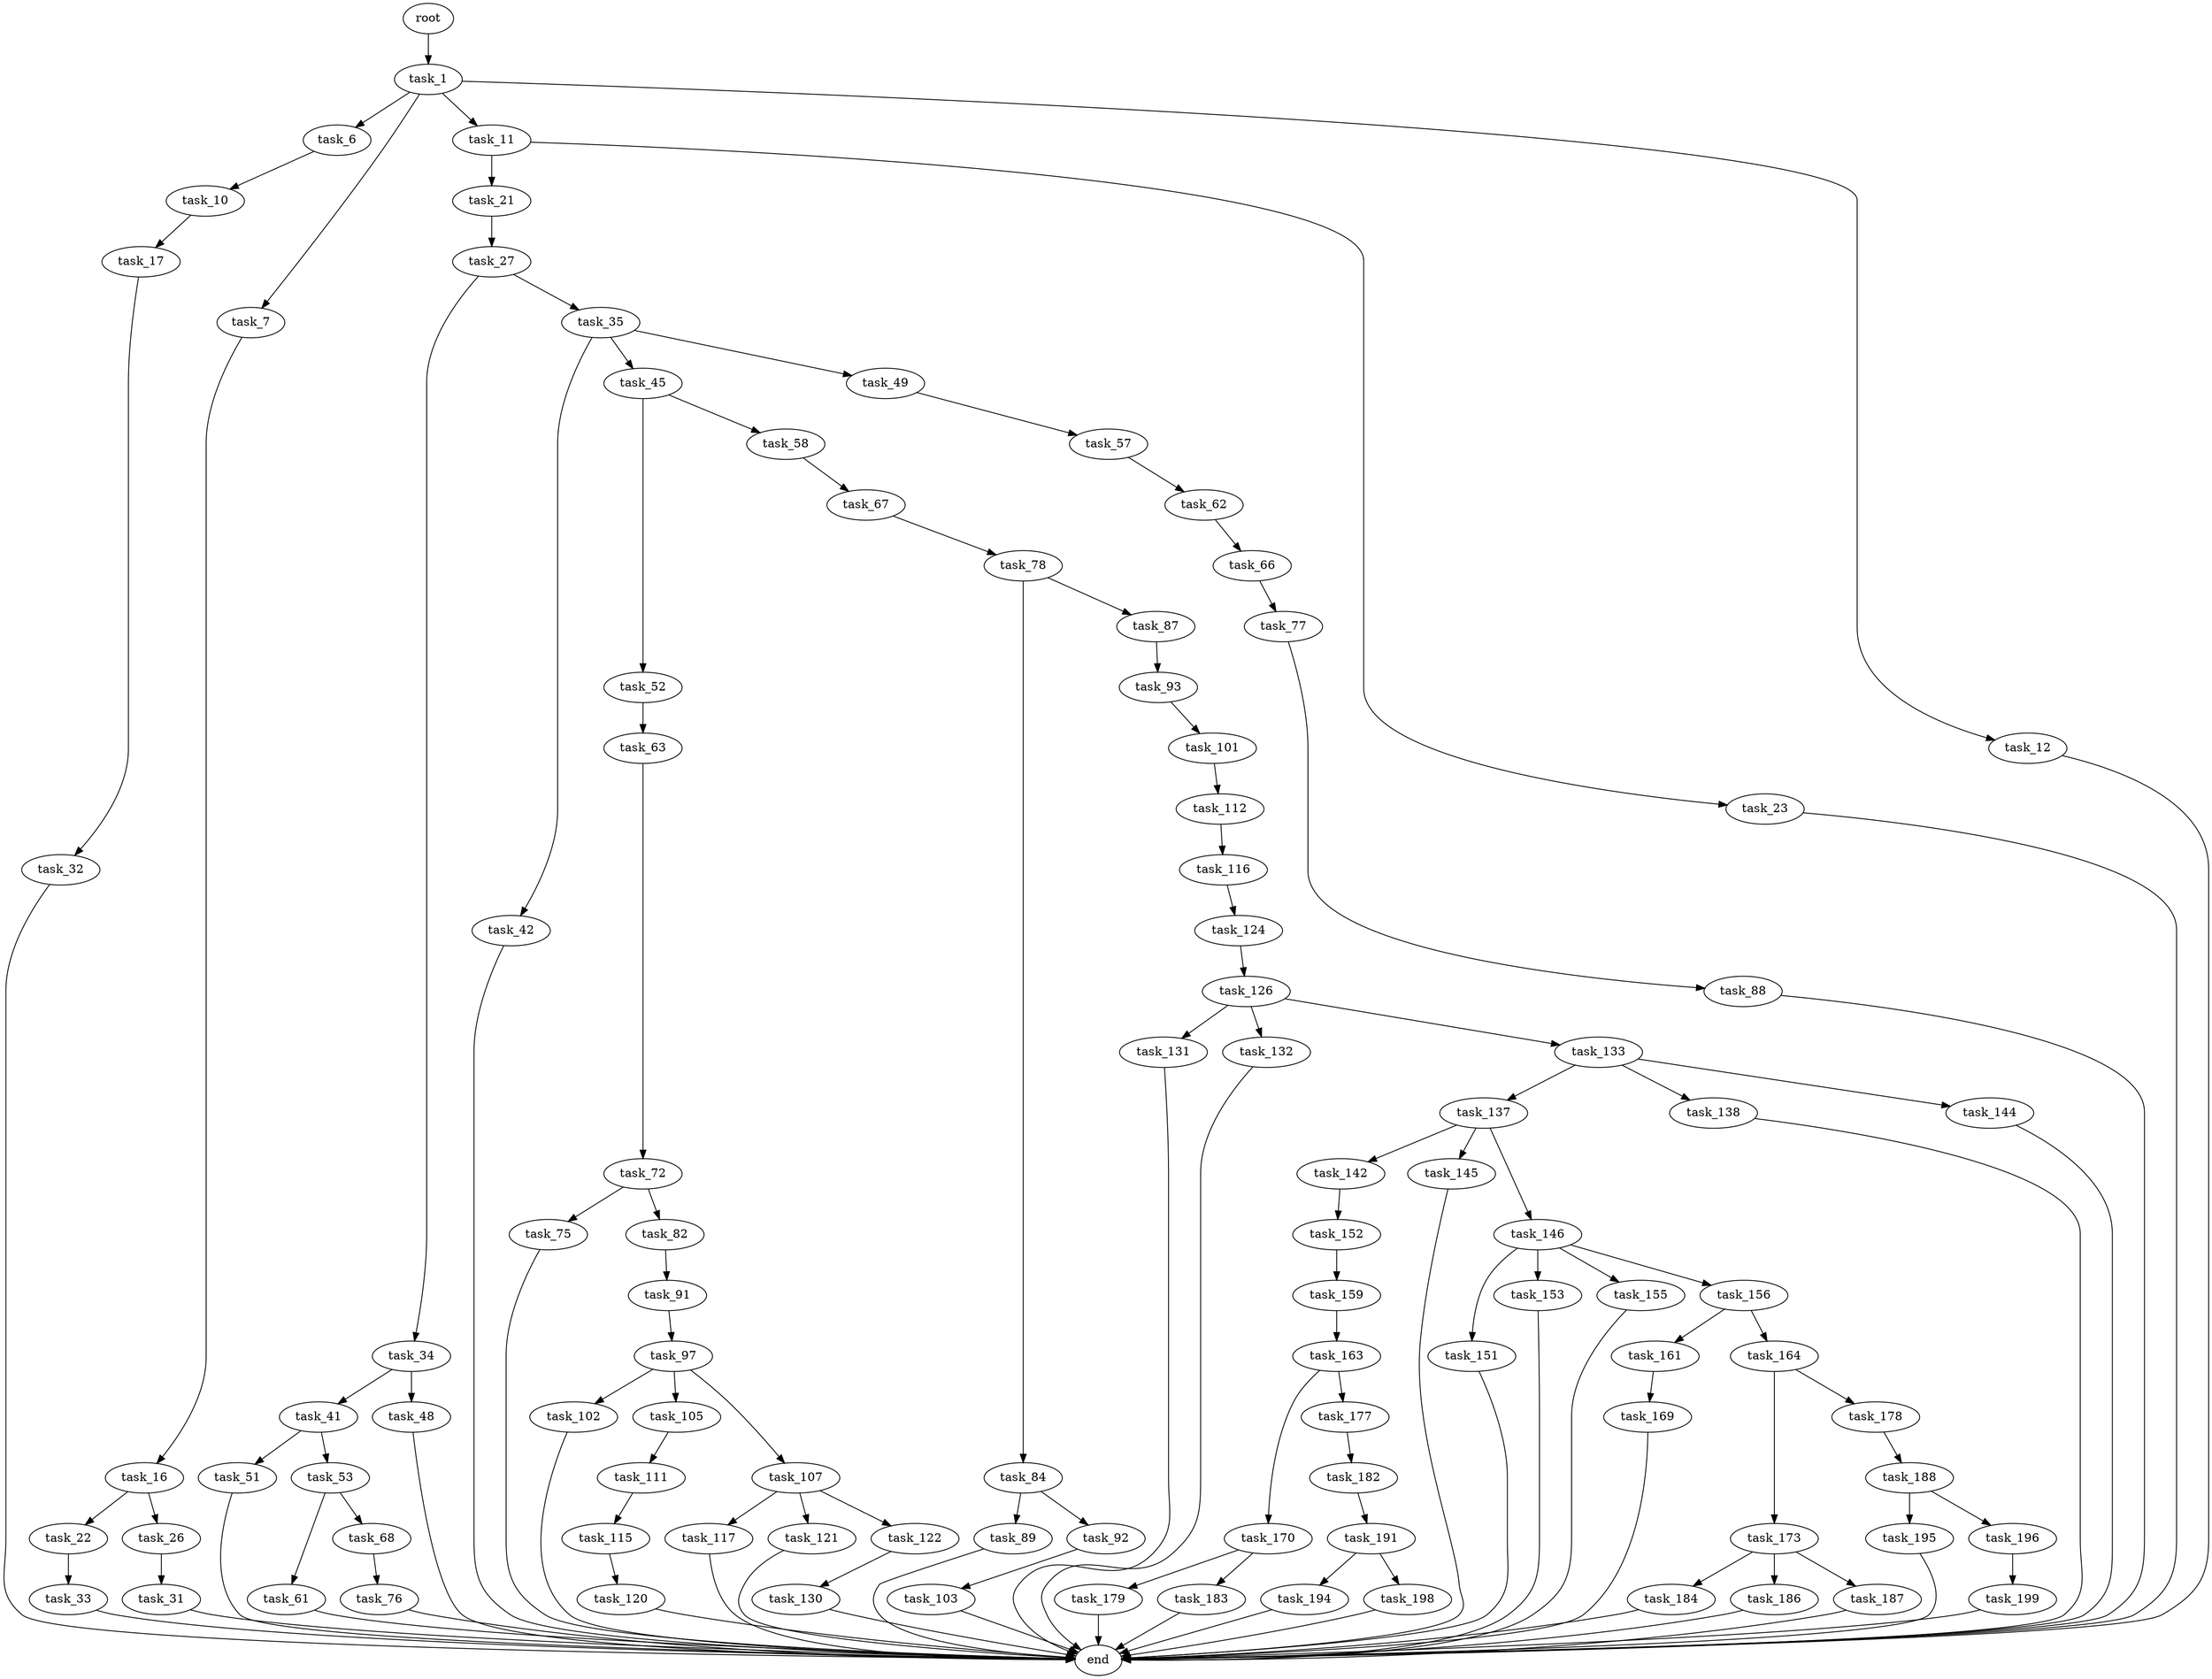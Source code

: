 digraph G {
  root [size="0.000000"];
  task_1 [size="11978616732.000000"];
  task_6 [size="28991029248.000000"];
  task_7 [size="21781738201.000000"];
  task_11 [size="34075999632.000000"];
  task_12 [size="232589222980.000000"];
  task_10 [size="307664903933.000000"];
  task_16 [size="72345458798.000000"];
  task_17 [size="778049361515.000000"];
  task_21 [size="1494356161.000000"];
  task_23 [size="173930201952.000000"];
  end [size="0.000000"];
  task_22 [size="858758472676.000000"];
  task_26 [size="7103272927.000000"];
  task_32 [size="68719476736.000000"];
  task_27 [size="35786300898.000000"];
  task_33 [size="25933136648.000000"];
  task_31 [size="8589934592.000000"];
  task_34 [size="28991029248.000000"];
  task_35 [size="35677742069.000000"];
  task_41 [size="1163495419410.000000"];
  task_48 [size="1073741824000.000000"];
  task_42 [size="931228763332.000000"];
  task_45 [size="782757789696.000000"];
  task_49 [size="9971361992.000000"];
  task_51 [size="693545568823.000000"];
  task_53 [size="61333133077.000000"];
  task_52 [size="44549376724.000000"];
  task_58 [size="134217728000.000000"];
  task_57 [size="549755813888.000000"];
  task_63 [size="19207764562.000000"];
  task_61 [size="68719476736.000000"];
  task_68 [size="1073741824000.000000"];
  task_62 [size="68719476736.000000"];
  task_67 [size="134217728000.000000"];
  task_66 [size="10855526529.000000"];
  task_72 [size="33678734058.000000"];
  task_77 [size="6292247458.000000"];
  task_78 [size="1073741824000.000000"];
  task_76 [size="15974154394.000000"];
  task_75 [size="161230289919.000000"];
  task_82 [size="368293445632.000000"];
  task_88 [size="382224541992.000000"];
  task_84 [size="26200086109.000000"];
  task_87 [size="638670367712.000000"];
  task_91 [size="1073741824000.000000"];
  task_89 [size="3597060423.000000"];
  task_92 [size="368293445632.000000"];
  task_93 [size="196034995868.000000"];
  task_97 [size="782757789696.000000"];
  task_103 [size="134436441990.000000"];
  task_101 [size="32646311660.000000"];
  task_102 [size="28991029248.000000"];
  task_105 [size="43695772472.000000"];
  task_107 [size="498187990040.000000"];
  task_112 [size="1063928837238.000000"];
  task_111 [size="368293445632.000000"];
  task_117 [size="68719476736.000000"];
  task_121 [size="572745003844.000000"];
  task_122 [size="231928233984.000000"];
  task_115 [size="38823597941.000000"];
  task_116 [size="32805455914.000000"];
  task_120 [size="701721908.000000"];
  task_124 [size="21816855323.000000"];
  task_130 [size="2990667041.000000"];
  task_126 [size="782757789696.000000"];
  task_131 [size="17251832150.000000"];
  task_132 [size="46602168775.000000"];
  task_133 [size="782757789696.000000"];
  task_137 [size="549755813888.000000"];
  task_138 [size="1845619449.000000"];
  task_144 [size="28991029248.000000"];
  task_142 [size="25309277982.000000"];
  task_145 [size="368293445632.000000"];
  task_146 [size="27768235016.000000"];
  task_152 [size="28991029248.000000"];
  task_151 [size="286390041132.000000"];
  task_153 [size="1073741824000.000000"];
  task_155 [size="134217728000.000000"];
  task_156 [size="140319049884.000000"];
  task_159 [size="9963725774.000000"];
  task_161 [size="11799831297.000000"];
  task_164 [size="1531200805.000000"];
  task_163 [size="494957427003.000000"];
  task_169 [size="95769197268.000000"];
  task_170 [size="1513690478.000000"];
  task_177 [size="368293445632.000000"];
  task_173 [size="3820203701.000000"];
  task_178 [size="5245870426.000000"];
  task_179 [size="52539244347.000000"];
  task_183 [size="9975644947.000000"];
  task_184 [size="68719476736.000000"];
  task_186 [size="549755813888.000000"];
  task_187 [size="68719476736.000000"];
  task_182 [size="134217728000.000000"];
  task_188 [size="782757789696.000000"];
  task_191 [size="12548068449.000000"];
  task_195 [size="7564388192.000000"];
  task_196 [size="6047143103.000000"];
  task_194 [size="35419048213.000000"];
  task_198 [size="6918336356.000000"];
  task_199 [size="549755813888.000000"];

  root -> task_1 [size="1.000000"];
  task_1 -> task_6 [size="33554432.000000"];
  task_1 -> task_7 [size="33554432.000000"];
  task_1 -> task_11 [size="33554432.000000"];
  task_1 -> task_12 [size="33554432.000000"];
  task_6 -> task_10 [size="75497472.000000"];
  task_7 -> task_16 [size="411041792.000000"];
  task_11 -> task_21 [size="134217728.000000"];
  task_11 -> task_23 [size="134217728.000000"];
  task_12 -> end [size="1.000000"];
  task_10 -> task_17 [size="679477248.000000"];
  task_16 -> task_22 [size="75497472.000000"];
  task_16 -> task_26 [size="75497472.000000"];
  task_17 -> task_32 [size="679477248.000000"];
  task_21 -> task_27 [size="33554432.000000"];
  task_23 -> end [size="1.000000"];
  task_22 -> task_33 [size="536870912.000000"];
  task_26 -> task_31 [size="209715200.000000"];
  task_32 -> end [size="1.000000"];
  task_27 -> task_34 [size="75497472.000000"];
  task_27 -> task_35 [size="75497472.000000"];
  task_33 -> end [size="1.000000"];
  task_31 -> end [size="1.000000"];
  task_34 -> task_41 [size="75497472.000000"];
  task_34 -> task_48 [size="75497472.000000"];
  task_35 -> task_42 [size="679477248.000000"];
  task_35 -> task_45 [size="679477248.000000"];
  task_35 -> task_49 [size="679477248.000000"];
  task_41 -> task_51 [size="838860800.000000"];
  task_41 -> task_53 [size="838860800.000000"];
  task_48 -> end [size="1.000000"];
  task_42 -> end [size="1.000000"];
  task_45 -> task_52 [size="679477248.000000"];
  task_45 -> task_58 [size="679477248.000000"];
  task_49 -> task_57 [size="679477248.000000"];
  task_51 -> end [size="1.000000"];
  task_53 -> task_61 [size="209715200.000000"];
  task_53 -> task_68 [size="209715200.000000"];
  task_52 -> task_63 [size="33554432.000000"];
  task_58 -> task_67 [size="209715200.000000"];
  task_57 -> task_62 [size="536870912.000000"];
  task_63 -> task_72 [size="301989888.000000"];
  task_61 -> end [size="1.000000"];
  task_68 -> task_76 [size="838860800.000000"];
  task_62 -> task_66 [size="134217728.000000"];
  task_67 -> task_78 [size="209715200.000000"];
  task_66 -> task_77 [size="209715200.000000"];
  task_72 -> task_75 [size="536870912.000000"];
  task_72 -> task_82 [size="536870912.000000"];
  task_77 -> task_88 [size="301989888.000000"];
  task_78 -> task_84 [size="838860800.000000"];
  task_78 -> task_87 [size="838860800.000000"];
  task_76 -> end [size="1.000000"];
  task_75 -> end [size="1.000000"];
  task_82 -> task_91 [size="411041792.000000"];
  task_88 -> end [size="1.000000"];
  task_84 -> task_89 [size="411041792.000000"];
  task_84 -> task_92 [size="411041792.000000"];
  task_87 -> task_93 [size="536870912.000000"];
  task_91 -> task_97 [size="838860800.000000"];
  task_89 -> end [size="1.000000"];
  task_92 -> task_103 [size="411041792.000000"];
  task_93 -> task_101 [size="679477248.000000"];
  task_97 -> task_102 [size="679477248.000000"];
  task_97 -> task_105 [size="679477248.000000"];
  task_97 -> task_107 [size="679477248.000000"];
  task_103 -> end [size="1.000000"];
  task_101 -> task_112 [size="536870912.000000"];
  task_102 -> end [size="1.000000"];
  task_105 -> task_111 [size="33554432.000000"];
  task_107 -> task_117 [size="536870912.000000"];
  task_107 -> task_121 [size="536870912.000000"];
  task_107 -> task_122 [size="536870912.000000"];
  task_112 -> task_116 [size="679477248.000000"];
  task_111 -> task_115 [size="411041792.000000"];
  task_117 -> end [size="1.000000"];
  task_121 -> end [size="1.000000"];
  task_122 -> task_130 [size="301989888.000000"];
  task_115 -> task_120 [size="679477248.000000"];
  task_116 -> task_124 [size="75497472.000000"];
  task_120 -> end [size="1.000000"];
  task_124 -> task_126 [size="411041792.000000"];
  task_130 -> end [size="1.000000"];
  task_126 -> task_131 [size="679477248.000000"];
  task_126 -> task_132 [size="679477248.000000"];
  task_126 -> task_133 [size="679477248.000000"];
  task_131 -> end [size="1.000000"];
  task_132 -> end [size="1.000000"];
  task_133 -> task_137 [size="679477248.000000"];
  task_133 -> task_138 [size="679477248.000000"];
  task_133 -> task_144 [size="679477248.000000"];
  task_137 -> task_142 [size="536870912.000000"];
  task_137 -> task_145 [size="536870912.000000"];
  task_137 -> task_146 [size="536870912.000000"];
  task_138 -> end [size="1.000000"];
  task_144 -> end [size="1.000000"];
  task_142 -> task_152 [size="679477248.000000"];
  task_145 -> end [size="1.000000"];
  task_146 -> task_151 [size="838860800.000000"];
  task_146 -> task_153 [size="838860800.000000"];
  task_146 -> task_155 [size="838860800.000000"];
  task_146 -> task_156 [size="838860800.000000"];
  task_152 -> task_159 [size="75497472.000000"];
  task_151 -> end [size="1.000000"];
  task_153 -> end [size="1.000000"];
  task_155 -> end [size="1.000000"];
  task_156 -> task_161 [size="536870912.000000"];
  task_156 -> task_164 [size="536870912.000000"];
  task_159 -> task_163 [size="209715200.000000"];
  task_161 -> task_169 [size="838860800.000000"];
  task_164 -> task_173 [size="33554432.000000"];
  task_164 -> task_178 [size="33554432.000000"];
  task_163 -> task_170 [size="679477248.000000"];
  task_163 -> task_177 [size="679477248.000000"];
  task_169 -> end [size="1.000000"];
  task_170 -> task_179 [size="33554432.000000"];
  task_170 -> task_183 [size="33554432.000000"];
  task_177 -> task_182 [size="411041792.000000"];
  task_173 -> task_184 [size="75497472.000000"];
  task_173 -> task_186 [size="75497472.000000"];
  task_173 -> task_187 [size="75497472.000000"];
  task_178 -> task_188 [size="301989888.000000"];
  task_179 -> end [size="1.000000"];
  task_183 -> end [size="1.000000"];
  task_184 -> end [size="1.000000"];
  task_186 -> end [size="1.000000"];
  task_187 -> end [size="1.000000"];
  task_182 -> task_191 [size="209715200.000000"];
  task_188 -> task_195 [size="679477248.000000"];
  task_188 -> task_196 [size="679477248.000000"];
  task_191 -> task_194 [size="301989888.000000"];
  task_191 -> task_198 [size="301989888.000000"];
  task_195 -> end [size="1.000000"];
  task_196 -> task_199 [size="134217728.000000"];
  task_194 -> end [size="1.000000"];
  task_198 -> end [size="1.000000"];
  task_199 -> end [size="1.000000"];
}
